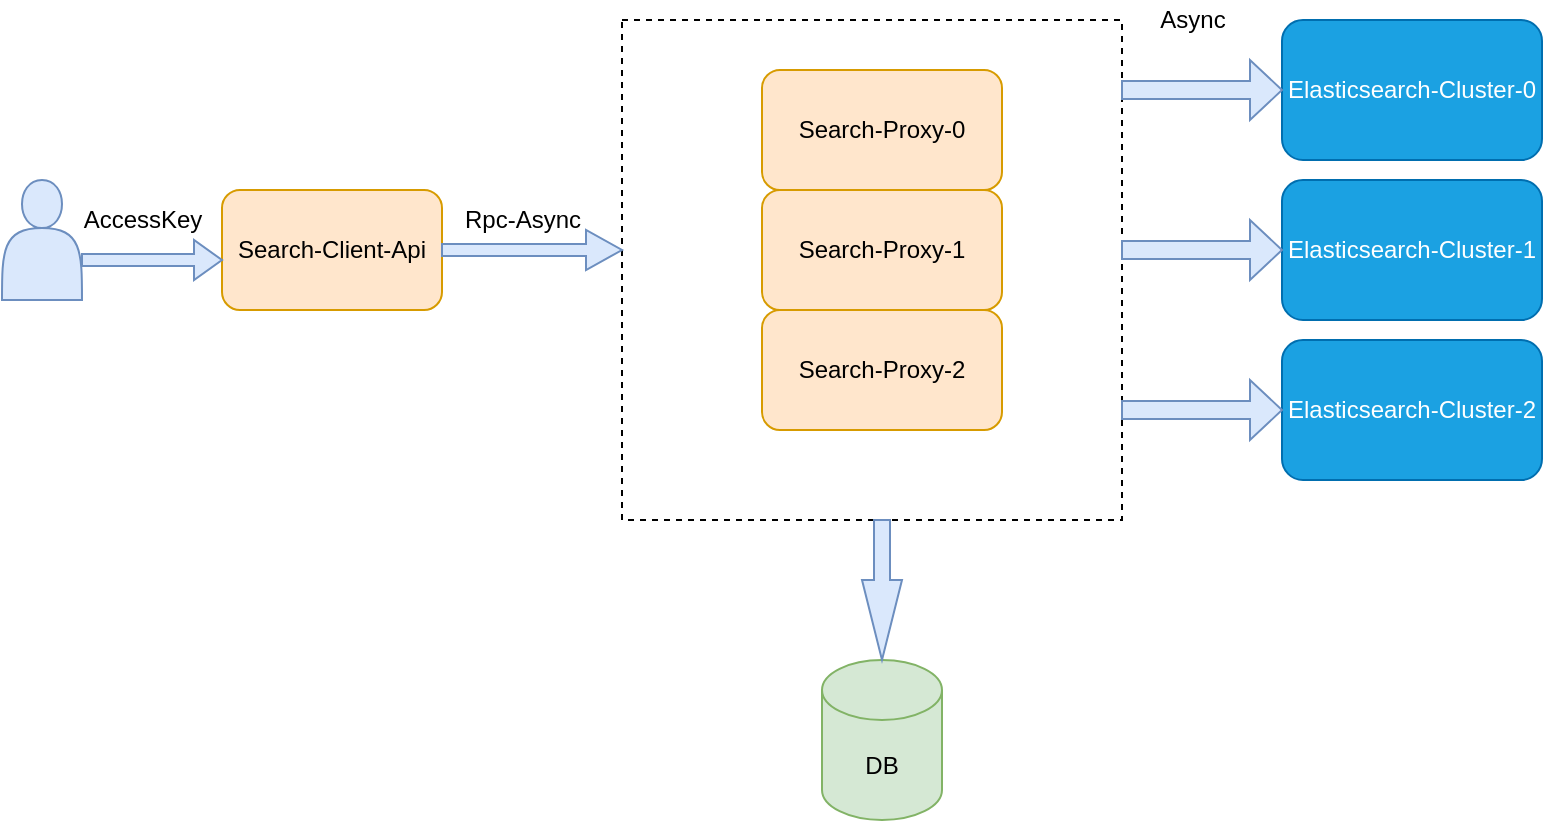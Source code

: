 <mxfile version="15.1.4" type="github">
  <diagram id="RTI63qvrAECC6O2_Tr-F" name="Page-1">
    <mxGraphModel dx="926" dy="553" grid="1" gridSize="10" guides="1" tooltips="1" connect="1" arrows="1" fold="1" page="1" pageScale="1" pageWidth="827" pageHeight="1169" math="0" shadow="0">
      <root>
        <mxCell id="0" />
        <mxCell id="1" parent="0" />
        <mxCell id="yC3KHR83Ugj_HEIKzo0t-1" value="DB" style="shape=cylinder3;whiteSpace=wrap;html=1;boundedLbl=1;backgroundOutline=1;size=15;fillColor=#d5e8d4;strokeColor=#82b366;" vertex="1" parent="1">
          <mxGeometry x="410" y="440" width="60" height="80" as="geometry" />
        </mxCell>
        <mxCell id="yC3KHR83Ugj_HEIKzo0t-2" value="" style="shape=actor;whiteSpace=wrap;html=1;fillColor=#dae8fc;strokeColor=#6c8ebf;" vertex="1" parent="1">
          <mxGeometry y="200" width="40" height="60" as="geometry" />
        </mxCell>
        <mxCell id="yC3KHR83Ugj_HEIKzo0t-3" value="Search-Client-Api" style="rounded=1;whiteSpace=wrap;html=1;fillColor=#ffe6cc;strokeColor=#d79b00;" vertex="1" parent="1">
          <mxGeometry x="110" y="205" width="110" height="60" as="geometry" />
        </mxCell>
        <mxCell id="yC3KHR83Ugj_HEIKzo0t-10" value="" style="whiteSpace=wrap;html=1;aspect=fixed;dashed=1;" vertex="1" parent="1">
          <mxGeometry x="310" y="120" width="250" height="250" as="geometry" />
        </mxCell>
        <mxCell id="yC3KHR83Ugj_HEIKzo0t-13" value="Search-Proxy-1" style="rounded=1;whiteSpace=wrap;html=1;fillColor=#ffe6cc;strokeColor=#d79b00;" vertex="1" parent="1">
          <mxGeometry x="380" y="205" width="120" height="60" as="geometry" />
        </mxCell>
        <mxCell id="yC3KHR83Ugj_HEIKzo0t-14" value="Search-Proxy-2" style="rounded=1;whiteSpace=wrap;html=1;fillColor=#ffe6cc;strokeColor=#d79b00;" vertex="1" parent="1">
          <mxGeometry x="380" y="265" width="120" height="60" as="geometry" />
        </mxCell>
        <mxCell id="yC3KHR83Ugj_HEIKzo0t-17" value="Search-Proxy-0" style="rounded=1;whiteSpace=wrap;html=1;fillColor=#ffe6cc;strokeColor=#d79b00;" vertex="1" parent="1">
          <mxGeometry x="380" y="145" width="120" height="60" as="geometry" />
        </mxCell>
        <mxCell id="yC3KHR83Ugj_HEIKzo0t-22" value="Elasticsearch-Cluster-0" style="rounded=1;whiteSpace=wrap;html=1;fillColor=#1ba1e2;strokeColor=#006EAF;fontColor=#ffffff;" vertex="1" parent="1">
          <mxGeometry x="640" y="120" width="130" height="70" as="geometry" />
        </mxCell>
        <mxCell id="yC3KHR83Ugj_HEIKzo0t-24" value="Elasticsearch-Cluster-1" style="rounded=1;whiteSpace=wrap;html=1;fillColor=#1ba1e2;strokeColor=#006EAF;fontColor=#ffffff;" vertex="1" parent="1">
          <mxGeometry x="640" y="200" width="130" height="70" as="geometry" />
        </mxCell>
        <mxCell id="yC3KHR83Ugj_HEIKzo0t-25" value="Elasticsearch-Cluster-2" style="rounded=1;whiteSpace=wrap;html=1;fillColor=#1ba1e2;strokeColor=#006EAF;fontColor=#ffffff;" vertex="1" parent="1">
          <mxGeometry x="640" y="280" width="130" height="70" as="geometry" />
        </mxCell>
        <mxCell id="yC3KHR83Ugj_HEIKzo0t-31" value="" style="shape=singleArrow;whiteSpace=wrap;html=1;fillColor=#dae8fc;strokeColor=#6c8ebf;" vertex="1" parent="1">
          <mxGeometry x="560" y="140" width="80" height="30" as="geometry" />
        </mxCell>
        <mxCell id="yC3KHR83Ugj_HEIKzo0t-32" value="" style="shape=singleArrow;whiteSpace=wrap;html=1;fillColor=#dae8fc;strokeColor=#6c8ebf;" vertex="1" parent="1">
          <mxGeometry x="560" y="220" width="80" height="30" as="geometry" />
        </mxCell>
        <mxCell id="yC3KHR83Ugj_HEIKzo0t-33" value="" style="shape=singleArrow;whiteSpace=wrap;html=1;fillColor=#dae8fc;strokeColor=#6c8ebf;" vertex="1" parent="1">
          <mxGeometry x="560" y="300" width="80" height="30" as="geometry" />
        </mxCell>
        <mxCell id="yC3KHR83Ugj_HEIKzo0t-34" value="" style="html=1;shadow=0;dashed=0;align=center;verticalAlign=middle;shape=mxgraph.arrows2.arrow;dy=0.6;dx=40;direction=south;notch=0;fillColor=#dae8fc;strokeColor=#6c8ebf;" vertex="1" parent="1">
          <mxGeometry x="430" y="370" width="20" height="70" as="geometry" />
        </mxCell>
        <mxCell id="yC3KHR83Ugj_HEIKzo0t-38" value="" style="shape=singleArrow;whiteSpace=wrap;html=1;fillColor=#dae8fc;strokeColor=#6c8ebf;" vertex="1" parent="1">
          <mxGeometry x="40" y="230" width="70" height="20" as="geometry" />
        </mxCell>
        <mxCell id="yC3KHR83Ugj_HEIKzo0t-39" value="AccessKey" style="text;html=1;align=center;verticalAlign=middle;resizable=0;points=[];autosize=1;strokeColor=none;fillColor=none;" vertex="1" parent="1">
          <mxGeometry x="35" y="210" width="70" height="20" as="geometry" />
        </mxCell>
        <mxCell id="yC3KHR83Ugj_HEIKzo0t-40" value="" style="shape=singleArrow;whiteSpace=wrap;html=1;fillColor=#dae8fc;strokeColor=#6c8ebf;" vertex="1" parent="1">
          <mxGeometry x="220" y="225" width="90" height="20" as="geometry" />
        </mxCell>
        <mxCell id="yC3KHR83Ugj_HEIKzo0t-41" value="Rpc-Async" style="text;html=1;align=center;verticalAlign=middle;resizable=0;points=[];autosize=1;strokeColor=none;fillColor=none;" vertex="1" parent="1">
          <mxGeometry x="225" y="210" width="70" height="20" as="geometry" />
        </mxCell>
        <mxCell id="yC3KHR83Ugj_HEIKzo0t-42" value="Async" style="text;html=1;align=center;verticalAlign=middle;resizable=0;points=[];autosize=1;strokeColor=none;fillColor=none;" vertex="1" parent="1">
          <mxGeometry x="570" y="110" width="50" height="20" as="geometry" />
        </mxCell>
      </root>
    </mxGraphModel>
  </diagram>
</mxfile>
